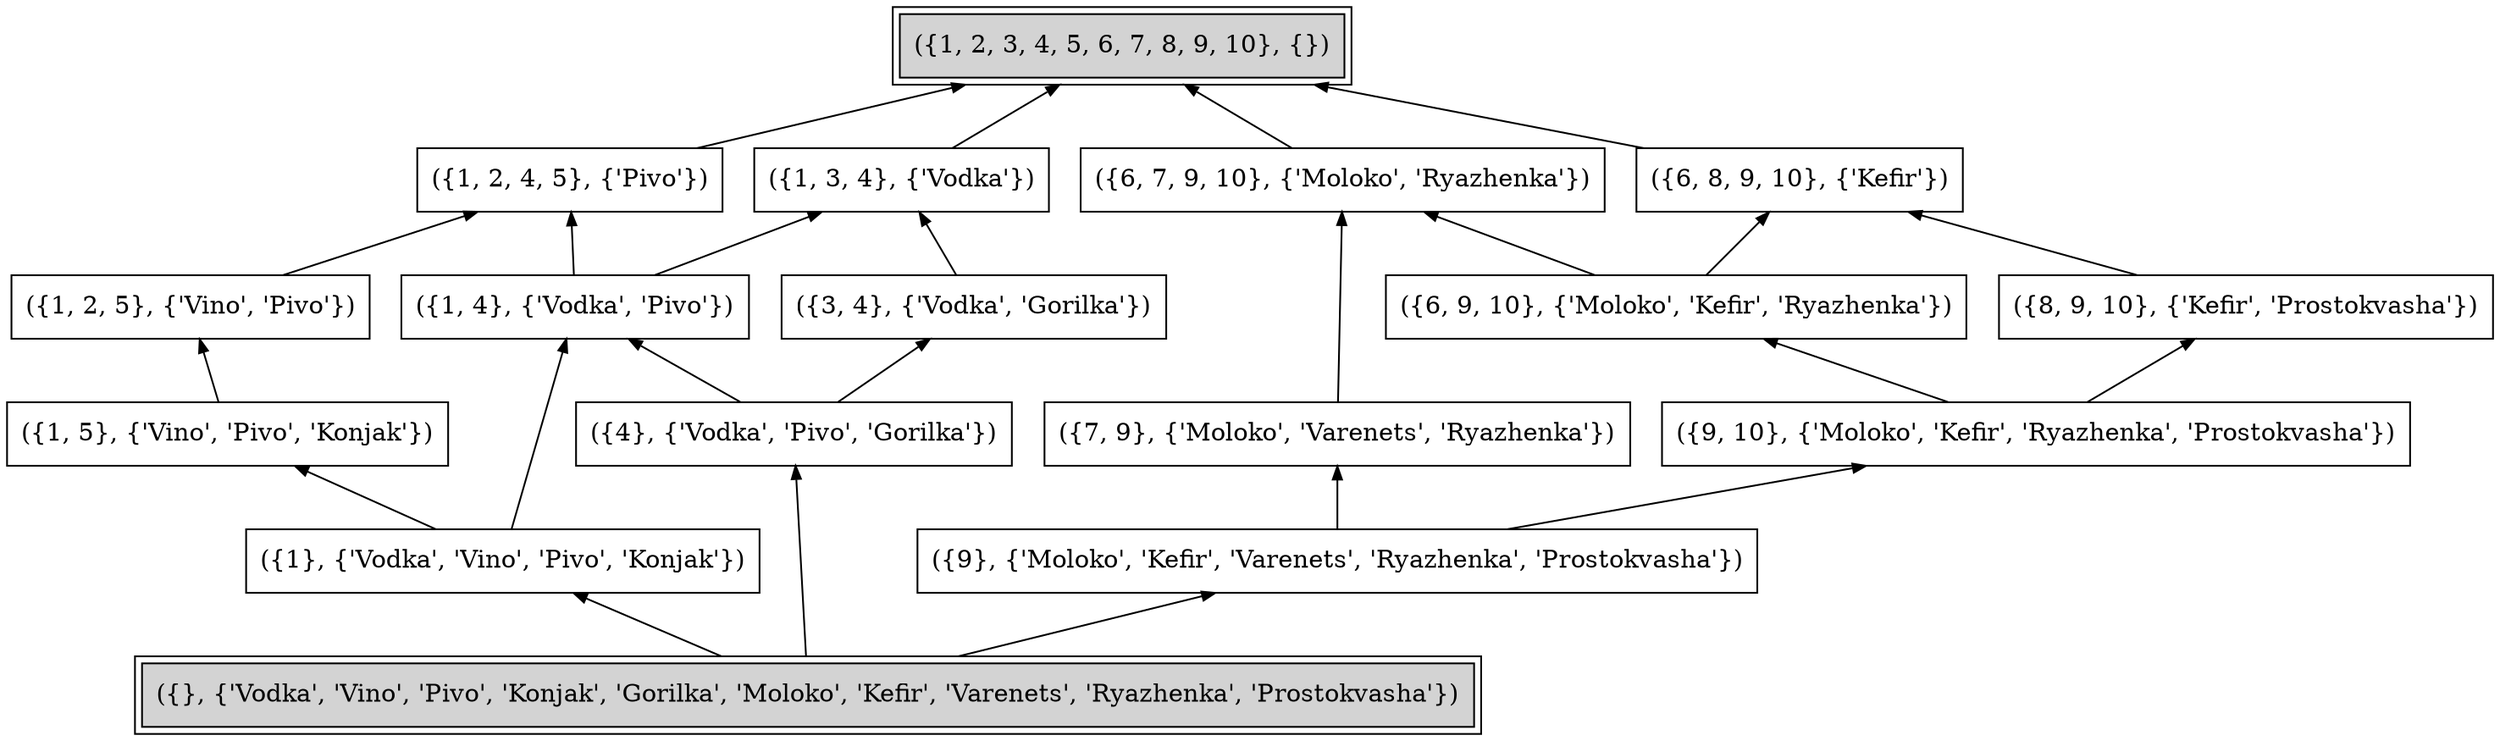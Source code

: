 digraph lattice
{
   // top to bottom
rankdir=TB;
concentrate=true;
edge [dir=back, arrowsize=0.75, color=black];
// top and bottom concepts
node [shape=box, peripheries=2, style=filled];
17 1
// inner concepts
node [shape=box, peripheries=1, color=black, style=solid];
// all concepts
17 [label="({1, 2, 3, 4, 5, 6, 7, 8, 9, 10}, {})"];
16 [label="({1, 2, 4, 5}, {'Pivo'})"];
15 [label="({1, 2, 5}, {'Vino', 'Pivo'})"];
14 [label="({1, 3, 4}, {'Vodka'})"];
13 [label="({1, 4}, {'Vodka', 'Pivo'})"];
12 [label="({1, 5}, {'Vino', 'Pivo', 'Konjak'})"];
11 [label="({1}, {'Vodka', 'Vino', 'Pivo', 'Konjak'})"];
10 [label="({3, 4}, {'Vodka', 'Gorilka'})"];
9 [label="({4}, {'Vodka', 'Pivo', 'Gorilka'})"];
8 [label="({6, 7, 9, 10}, {'Moloko', 'Ryazhenka'})"];
7 [label="({6, 8, 9, 10}, {'Kefir'})"];
6 [label="({6, 9, 10}, {'Moloko', 'Kefir', 'Ryazhenka'})"];
5 [label="({7, 9}, {'Moloko', 'Varenets', 'Ryazhenka'})"];
4 [label="({8, 9, 10}, {'Kefir', 'Prostokvasha'})"];
3 [label="({9, 10}, {'Moloko', 'Kefir', 'Ryazhenka', 'Prostokvasha'})"];
2 [label="({9}, {'Moloko', 'Kefir', 'Varenets', 'Ryazhenka', 'Prostokvasha'})"];
1 [label="({}, {'Vodka', 'Vino', 'Pivo', 'Konjak', 'Gorilka', 'Moloko', 'Kefir', 'Varenets', 'Ryazhenka', 'Prostokvasha'})"];
// links between the concepts
17 -> 16;
16 -> 15;
17 -> 14;
14 -> 13;
16 -> 13;
15 -> 12;
12 -> 11;
13 -> 11;
14 -> 10;
10 -> 9;
13 -> 9;
17 -> 8;
17 -> 7;
7 -> 6;
8 -> 6;
8 -> 5;
7 -> 4;
4 -> 3;
6 -> 3;
3 -> 2;
5 -> 2;
2 -> 1;
9 -> 1;
11 -> 1;
}
